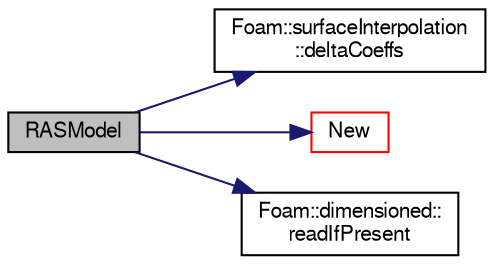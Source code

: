 digraph "RASModel"
{
  bgcolor="transparent";
  edge [fontname="FreeSans",fontsize="10",labelfontname="FreeSans",labelfontsize="10"];
  node [fontname="FreeSans",fontsize="10",shape=record];
  rankdir="LR";
  Node0 [label="RASModel",height=0.2,width=0.4,color="black", fillcolor="grey75", style="filled", fontcolor="black"];
  Node0 -> Node1 [color="midnightblue",fontsize="10",style="solid",fontname="FreeSans"];
  Node1 [label="Foam::surfaceInterpolation\l::deltaCoeffs",height=0.2,width=0.4,color="black",URL="$a23274.html#ab0b5a64a75600c28974f6287b4cd6c75",tooltip="Return reference to cell-centre difference coefficients. "];
  Node0 -> Node2 [color="midnightblue",fontsize="10",style="solid",fontname="FreeSans"];
  Node2 [label="New",height=0.2,width=0.4,color="red",URL="$a30758.html#a491e148b3619e34185534185901d5b6b",tooltip="Return a reference to the selected RAS model. "];
  Node0 -> Node311 [color="midnightblue",fontsize="10",style="solid",fontname="FreeSans"];
  Node311 [label="Foam::dimensioned::\lreadIfPresent",height=0.2,width=0.4,color="black",URL="$a26366.html#ae9908fe8be8b23b418bf2ae8987b9abd",tooltip="Update the value of dimensioned<Type> if found in the dictionary. "];
}
